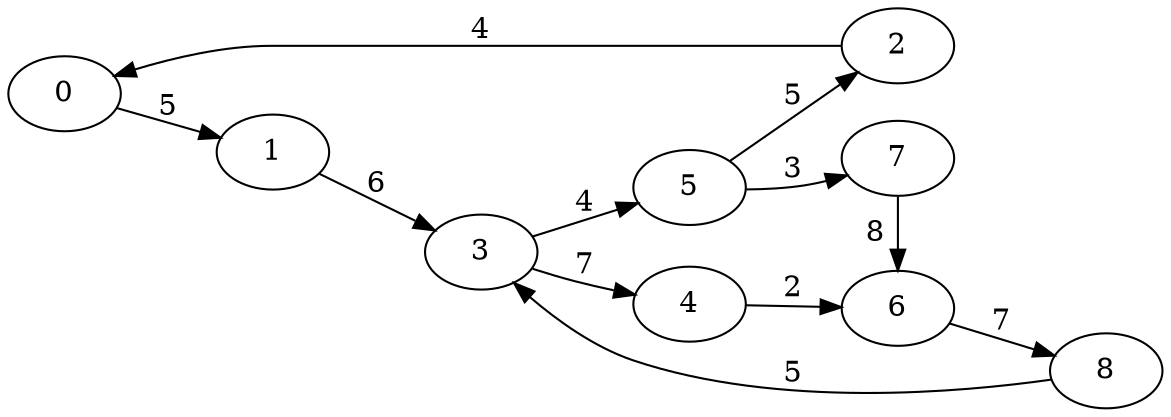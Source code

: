 digraph G {
ranksep = "equally";
rankdir = LR;
{rank = same; 0; };
{rank = same; 1; };
{rank = same; 3; };
{rank = same; 4; 5; };
{rank = same; 6; 7; 2; };
{rank = same; 8; };
{rank = same; };
0->1[label="5"];
1->3[label="6"];
3->4[label="7"];
3->5[label="4"];
4->6[label="2"];
5->7[label="3"];
5->2[label="5"];
6->8[label="7"];
7->6[label="8"];
2->0[label="4"];
8->3[label="5"];
}
